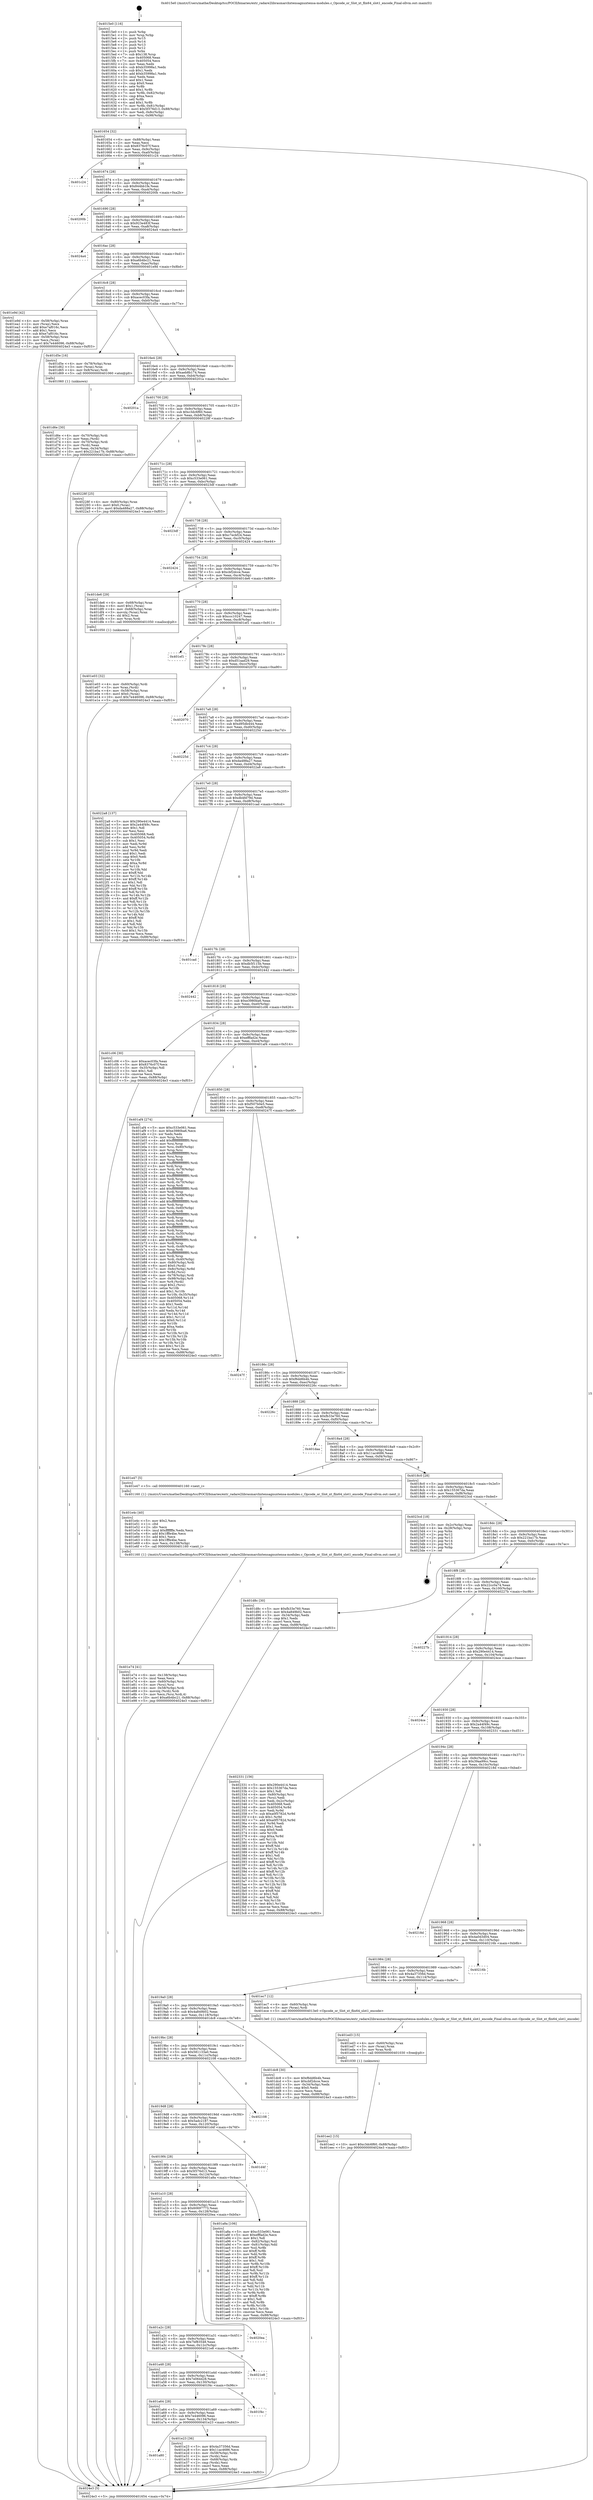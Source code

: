 digraph "0x4015e0" {
  label = "0x4015e0 (/mnt/c/Users/mathe/Desktop/tcc/POCII/binaries/extr_radare2librasmarchxtensagnuxtensa-modules.c_Opcode_or_Slot_xt_flix64_slot1_encode_Final-ollvm.out::main(0))"
  labelloc = "t"
  node[shape=record]

  Entry [label="",width=0.3,height=0.3,shape=circle,fillcolor=black,style=filled]
  "0x401654" [label="{
     0x401654 [32]\l
     | [instrs]\l
     &nbsp;&nbsp;0x401654 \<+6\>: mov -0x88(%rbp),%eax\l
     &nbsp;&nbsp;0x40165a \<+2\>: mov %eax,%ecx\l
     &nbsp;&nbsp;0x40165c \<+6\>: sub $0x8376c07f,%ecx\l
     &nbsp;&nbsp;0x401662 \<+6\>: mov %eax,-0x9c(%rbp)\l
     &nbsp;&nbsp;0x401668 \<+6\>: mov %ecx,-0xa0(%rbp)\l
     &nbsp;&nbsp;0x40166e \<+6\>: je 0000000000401c24 \<main+0x644\>\l
  }"]
  "0x401c24" [label="{
     0x401c24\l
  }", style=dashed]
  "0x401674" [label="{
     0x401674 [28]\l
     | [instrs]\l
     &nbsp;&nbsp;0x401674 \<+5\>: jmp 0000000000401679 \<main+0x99\>\l
     &nbsp;&nbsp;0x401679 \<+6\>: mov -0x9c(%rbp),%eax\l
     &nbsp;&nbsp;0x40167f \<+5\>: sub $0x844bb1fe,%eax\l
     &nbsp;&nbsp;0x401684 \<+6\>: mov %eax,-0xa4(%rbp)\l
     &nbsp;&nbsp;0x40168a \<+6\>: je 000000000040200b \<main+0xa2b\>\l
  }"]
  Exit [label="",width=0.3,height=0.3,shape=circle,fillcolor=black,style=filled,peripheries=2]
  "0x40200b" [label="{
     0x40200b\l
  }", style=dashed]
  "0x401690" [label="{
     0x401690 [28]\l
     | [instrs]\l
     &nbsp;&nbsp;0x401690 \<+5\>: jmp 0000000000401695 \<main+0xb5\>\l
     &nbsp;&nbsp;0x401695 \<+6\>: mov -0x9c(%rbp),%eax\l
     &nbsp;&nbsp;0x40169b \<+5\>: sub $0x923e483f,%eax\l
     &nbsp;&nbsp;0x4016a0 \<+6\>: mov %eax,-0xa8(%rbp)\l
     &nbsp;&nbsp;0x4016a6 \<+6\>: je 00000000004024a4 \<main+0xec4\>\l
  }"]
  "0x401ee2" [label="{
     0x401ee2 [15]\l
     | [instrs]\l
     &nbsp;&nbsp;0x401ee2 \<+10\>: movl $0xc3dc6f60,-0x88(%rbp)\l
     &nbsp;&nbsp;0x401eec \<+5\>: jmp 00000000004024e3 \<main+0xf03\>\l
  }"]
  "0x4024a4" [label="{
     0x4024a4\l
  }", style=dashed]
  "0x4016ac" [label="{
     0x4016ac [28]\l
     | [instrs]\l
     &nbsp;&nbsp;0x4016ac \<+5\>: jmp 00000000004016b1 \<main+0xd1\>\l
     &nbsp;&nbsp;0x4016b1 \<+6\>: mov -0x9c(%rbp),%eax\l
     &nbsp;&nbsp;0x4016b7 \<+5\>: sub $0xa6b4bc21,%eax\l
     &nbsp;&nbsp;0x4016bc \<+6\>: mov %eax,-0xac(%rbp)\l
     &nbsp;&nbsp;0x4016c2 \<+6\>: je 0000000000401e9d \<main+0x8bd\>\l
  }"]
  "0x401ed3" [label="{
     0x401ed3 [15]\l
     | [instrs]\l
     &nbsp;&nbsp;0x401ed3 \<+4\>: mov -0x60(%rbp),%rax\l
     &nbsp;&nbsp;0x401ed7 \<+3\>: mov (%rax),%rax\l
     &nbsp;&nbsp;0x401eda \<+3\>: mov %rax,%rdi\l
     &nbsp;&nbsp;0x401edd \<+5\>: call 0000000000401030 \<free@plt\>\l
     | [calls]\l
     &nbsp;&nbsp;0x401030 \{1\} (unknown)\l
  }"]
  "0x401e9d" [label="{
     0x401e9d [42]\l
     | [instrs]\l
     &nbsp;&nbsp;0x401e9d \<+4\>: mov -0x58(%rbp),%rax\l
     &nbsp;&nbsp;0x401ea1 \<+2\>: mov (%rax),%ecx\l
     &nbsp;&nbsp;0x401ea3 \<+6\>: add $0xe7af016c,%ecx\l
     &nbsp;&nbsp;0x401ea9 \<+3\>: add $0x1,%ecx\l
     &nbsp;&nbsp;0x401eac \<+6\>: sub $0xe7af016c,%ecx\l
     &nbsp;&nbsp;0x401eb2 \<+4\>: mov -0x58(%rbp),%rax\l
     &nbsp;&nbsp;0x401eb6 \<+2\>: mov %ecx,(%rax)\l
     &nbsp;&nbsp;0x401eb8 \<+10\>: movl $0x7e446096,-0x88(%rbp)\l
     &nbsp;&nbsp;0x401ec2 \<+5\>: jmp 00000000004024e3 \<main+0xf03\>\l
  }"]
  "0x4016c8" [label="{
     0x4016c8 [28]\l
     | [instrs]\l
     &nbsp;&nbsp;0x4016c8 \<+5\>: jmp 00000000004016cd \<main+0xed\>\l
     &nbsp;&nbsp;0x4016cd \<+6\>: mov -0x9c(%rbp),%eax\l
     &nbsp;&nbsp;0x4016d3 \<+5\>: sub $0xacec03fa,%eax\l
     &nbsp;&nbsp;0x4016d8 \<+6\>: mov %eax,-0xb0(%rbp)\l
     &nbsp;&nbsp;0x4016de \<+6\>: je 0000000000401d5e \<main+0x77e\>\l
  }"]
  "0x401e74" [label="{
     0x401e74 [41]\l
     | [instrs]\l
     &nbsp;&nbsp;0x401e74 \<+6\>: mov -0x138(%rbp),%ecx\l
     &nbsp;&nbsp;0x401e7a \<+3\>: imul %eax,%ecx\l
     &nbsp;&nbsp;0x401e7d \<+4\>: mov -0x60(%rbp),%rsi\l
     &nbsp;&nbsp;0x401e81 \<+3\>: mov (%rsi),%rsi\l
     &nbsp;&nbsp;0x401e84 \<+4\>: mov -0x58(%rbp),%rdi\l
     &nbsp;&nbsp;0x401e88 \<+3\>: movslq (%rdi),%rdi\l
     &nbsp;&nbsp;0x401e8b \<+3\>: mov %ecx,(%rsi,%rdi,4)\l
     &nbsp;&nbsp;0x401e8e \<+10\>: movl $0xa6b4bc21,-0x88(%rbp)\l
     &nbsp;&nbsp;0x401e98 \<+5\>: jmp 00000000004024e3 \<main+0xf03\>\l
  }"]
  "0x401d5e" [label="{
     0x401d5e [16]\l
     | [instrs]\l
     &nbsp;&nbsp;0x401d5e \<+4\>: mov -0x78(%rbp),%rax\l
     &nbsp;&nbsp;0x401d62 \<+3\>: mov (%rax),%rax\l
     &nbsp;&nbsp;0x401d65 \<+4\>: mov 0x8(%rax),%rdi\l
     &nbsp;&nbsp;0x401d69 \<+5\>: call 0000000000401060 \<atoi@plt\>\l
     | [calls]\l
     &nbsp;&nbsp;0x401060 \{1\} (unknown)\l
  }"]
  "0x4016e4" [label="{
     0x4016e4 [28]\l
     | [instrs]\l
     &nbsp;&nbsp;0x4016e4 \<+5\>: jmp 00000000004016e9 \<main+0x109\>\l
     &nbsp;&nbsp;0x4016e9 \<+6\>: mov -0x9c(%rbp),%eax\l
     &nbsp;&nbsp;0x4016ef \<+5\>: sub $0xaeb8b174,%eax\l
     &nbsp;&nbsp;0x4016f4 \<+6\>: mov %eax,-0xb4(%rbp)\l
     &nbsp;&nbsp;0x4016fa \<+6\>: je 000000000040201a \<main+0xa3a\>\l
  }"]
  "0x401e4c" [label="{
     0x401e4c [40]\l
     | [instrs]\l
     &nbsp;&nbsp;0x401e4c \<+5\>: mov $0x2,%ecx\l
     &nbsp;&nbsp;0x401e51 \<+1\>: cltd\l
     &nbsp;&nbsp;0x401e52 \<+2\>: idiv %ecx\l
     &nbsp;&nbsp;0x401e54 \<+6\>: imul $0xfffffffe,%edx,%ecx\l
     &nbsp;&nbsp;0x401e5a \<+6\>: add $0x1fffe4be,%ecx\l
     &nbsp;&nbsp;0x401e60 \<+3\>: add $0x1,%ecx\l
     &nbsp;&nbsp;0x401e63 \<+6\>: sub $0x1fffe4be,%ecx\l
     &nbsp;&nbsp;0x401e69 \<+6\>: mov %ecx,-0x138(%rbp)\l
     &nbsp;&nbsp;0x401e6f \<+5\>: call 0000000000401160 \<next_i\>\l
     | [calls]\l
     &nbsp;&nbsp;0x401160 \{1\} (/mnt/c/Users/mathe/Desktop/tcc/POCII/binaries/extr_radare2librasmarchxtensagnuxtensa-modules.c_Opcode_or_Slot_xt_flix64_slot1_encode_Final-ollvm.out::next_i)\l
  }"]
  "0x40201a" [label="{
     0x40201a\l
  }", style=dashed]
  "0x401700" [label="{
     0x401700 [28]\l
     | [instrs]\l
     &nbsp;&nbsp;0x401700 \<+5\>: jmp 0000000000401705 \<main+0x125\>\l
     &nbsp;&nbsp;0x401705 \<+6\>: mov -0x9c(%rbp),%eax\l
     &nbsp;&nbsp;0x40170b \<+5\>: sub $0xc3dc6f60,%eax\l
     &nbsp;&nbsp;0x401710 \<+6\>: mov %eax,-0xb8(%rbp)\l
     &nbsp;&nbsp;0x401716 \<+6\>: je 000000000040228f \<main+0xcaf\>\l
  }"]
  "0x401a80" [label="{
     0x401a80\l
  }", style=dashed]
  "0x40228f" [label="{
     0x40228f [25]\l
     | [instrs]\l
     &nbsp;&nbsp;0x40228f \<+4\>: mov -0x80(%rbp),%rax\l
     &nbsp;&nbsp;0x402293 \<+6\>: movl $0x0,(%rax)\l
     &nbsp;&nbsp;0x402299 \<+10\>: movl $0xda488a27,-0x88(%rbp)\l
     &nbsp;&nbsp;0x4022a3 \<+5\>: jmp 00000000004024e3 \<main+0xf03\>\l
  }"]
  "0x40171c" [label="{
     0x40171c [28]\l
     | [instrs]\l
     &nbsp;&nbsp;0x40171c \<+5\>: jmp 0000000000401721 \<main+0x141\>\l
     &nbsp;&nbsp;0x401721 \<+6\>: mov -0x9c(%rbp),%eax\l
     &nbsp;&nbsp;0x401727 \<+5\>: sub $0xc533e061,%eax\l
     &nbsp;&nbsp;0x40172c \<+6\>: mov %eax,-0xbc(%rbp)\l
     &nbsp;&nbsp;0x401732 \<+6\>: je 00000000004023df \<main+0xdff\>\l
  }"]
  "0x401e23" [label="{
     0x401e23 [36]\l
     | [instrs]\l
     &nbsp;&nbsp;0x401e23 \<+5\>: mov $0x4a37356d,%eax\l
     &nbsp;&nbsp;0x401e28 \<+5\>: mov $0x11ac4686,%ecx\l
     &nbsp;&nbsp;0x401e2d \<+4\>: mov -0x58(%rbp),%rdx\l
     &nbsp;&nbsp;0x401e31 \<+2\>: mov (%rdx),%esi\l
     &nbsp;&nbsp;0x401e33 \<+4\>: mov -0x68(%rbp),%rdx\l
     &nbsp;&nbsp;0x401e37 \<+2\>: cmp (%rdx),%esi\l
     &nbsp;&nbsp;0x401e39 \<+3\>: cmovl %ecx,%eax\l
     &nbsp;&nbsp;0x401e3c \<+6\>: mov %eax,-0x88(%rbp)\l
     &nbsp;&nbsp;0x401e42 \<+5\>: jmp 00000000004024e3 \<main+0xf03\>\l
  }"]
  "0x4023df" [label="{
     0x4023df\l
  }", style=dashed]
  "0x401738" [label="{
     0x401738 [28]\l
     | [instrs]\l
     &nbsp;&nbsp;0x401738 \<+5\>: jmp 000000000040173d \<main+0x15d\>\l
     &nbsp;&nbsp;0x40173d \<+6\>: mov -0x9c(%rbp),%eax\l
     &nbsp;&nbsp;0x401743 \<+5\>: sub $0xc7ecbf24,%eax\l
     &nbsp;&nbsp;0x401748 \<+6\>: mov %eax,-0xc0(%rbp)\l
     &nbsp;&nbsp;0x40174e \<+6\>: je 0000000000402424 \<main+0xe44\>\l
  }"]
  "0x401a64" [label="{
     0x401a64 [28]\l
     | [instrs]\l
     &nbsp;&nbsp;0x401a64 \<+5\>: jmp 0000000000401a69 \<main+0x489\>\l
     &nbsp;&nbsp;0x401a69 \<+6\>: mov -0x9c(%rbp),%eax\l
     &nbsp;&nbsp;0x401a6f \<+5\>: sub $0x7e446096,%eax\l
     &nbsp;&nbsp;0x401a74 \<+6\>: mov %eax,-0x134(%rbp)\l
     &nbsp;&nbsp;0x401a7a \<+6\>: je 0000000000401e23 \<main+0x843\>\l
  }"]
  "0x402424" [label="{
     0x402424\l
  }", style=dashed]
  "0x401754" [label="{
     0x401754 [28]\l
     | [instrs]\l
     &nbsp;&nbsp;0x401754 \<+5\>: jmp 0000000000401759 \<main+0x179\>\l
     &nbsp;&nbsp;0x401759 \<+6\>: mov -0x9c(%rbp),%eax\l
     &nbsp;&nbsp;0x40175f \<+5\>: sub $0xcbf2dcce,%eax\l
     &nbsp;&nbsp;0x401764 \<+6\>: mov %eax,-0xc4(%rbp)\l
     &nbsp;&nbsp;0x40176a \<+6\>: je 0000000000401de6 \<main+0x806\>\l
  }"]
  "0x401f4c" [label="{
     0x401f4c\l
  }", style=dashed]
  "0x401de6" [label="{
     0x401de6 [29]\l
     | [instrs]\l
     &nbsp;&nbsp;0x401de6 \<+4\>: mov -0x68(%rbp),%rax\l
     &nbsp;&nbsp;0x401dea \<+6\>: movl $0x1,(%rax)\l
     &nbsp;&nbsp;0x401df0 \<+4\>: mov -0x68(%rbp),%rax\l
     &nbsp;&nbsp;0x401df4 \<+3\>: movslq (%rax),%rax\l
     &nbsp;&nbsp;0x401df7 \<+4\>: shl $0x2,%rax\l
     &nbsp;&nbsp;0x401dfb \<+3\>: mov %rax,%rdi\l
     &nbsp;&nbsp;0x401dfe \<+5\>: call 0000000000401050 \<malloc@plt\>\l
     | [calls]\l
     &nbsp;&nbsp;0x401050 \{1\} (unknown)\l
  }"]
  "0x401770" [label="{
     0x401770 [28]\l
     | [instrs]\l
     &nbsp;&nbsp;0x401770 \<+5\>: jmp 0000000000401775 \<main+0x195\>\l
     &nbsp;&nbsp;0x401775 \<+6\>: mov -0x9c(%rbp),%eax\l
     &nbsp;&nbsp;0x40177b \<+5\>: sub $0xccc10247,%eax\l
     &nbsp;&nbsp;0x401780 \<+6\>: mov %eax,-0xc8(%rbp)\l
     &nbsp;&nbsp;0x401786 \<+6\>: je 0000000000401ef1 \<main+0x911\>\l
  }"]
  "0x401a48" [label="{
     0x401a48 [28]\l
     | [instrs]\l
     &nbsp;&nbsp;0x401a48 \<+5\>: jmp 0000000000401a4d \<main+0x46d\>\l
     &nbsp;&nbsp;0x401a4d \<+6\>: mov -0x9c(%rbp),%eax\l
     &nbsp;&nbsp;0x401a53 \<+5\>: sub $0x7e064428,%eax\l
     &nbsp;&nbsp;0x401a58 \<+6\>: mov %eax,-0x130(%rbp)\l
     &nbsp;&nbsp;0x401a5e \<+6\>: je 0000000000401f4c \<main+0x96c\>\l
  }"]
  "0x401ef1" [label="{
     0x401ef1\l
  }", style=dashed]
  "0x40178c" [label="{
     0x40178c [28]\l
     | [instrs]\l
     &nbsp;&nbsp;0x40178c \<+5\>: jmp 0000000000401791 \<main+0x1b1\>\l
     &nbsp;&nbsp;0x401791 \<+6\>: mov -0x9c(%rbp),%eax\l
     &nbsp;&nbsp;0x401797 \<+5\>: sub $0xd51aad29,%eax\l
     &nbsp;&nbsp;0x40179c \<+6\>: mov %eax,-0xcc(%rbp)\l
     &nbsp;&nbsp;0x4017a2 \<+6\>: je 0000000000402070 \<main+0xa90\>\l
  }"]
  "0x4021e8" [label="{
     0x4021e8\l
  }", style=dashed]
  "0x402070" [label="{
     0x402070\l
  }", style=dashed]
  "0x4017a8" [label="{
     0x4017a8 [28]\l
     | [instrs]\l
     &nbsp;&nbsp;0x4017a8 \<+5\>: jmp 00000000004017ad \<main+0x1cd\>\l
     &nbsp;&nbsp;0x4017ad \<+6\>: mov -0x9c(%rbp),%eax\l
     &nbsp;&nbsp;0x4017b3 \<+5\>: sub $0xd95db444,%eax\l
     &nbsp;&nbsp;0x4017b8 \<+6\>: mov %eax,-0xd0(%rbp)\l
     &nbsp;&nbsp;0x4017be \<+6\>: je 000000000040225d \<main+0xc7d\>\l
  }"]
  "0x401a2c" [label="{
     0x401a2c [28]\l
     | [instrs]\l
     &nbsp;&nbsp;0x401a2c \<+5\>: jmp 0000000000401a31 \<main+0x451\>\l
     &nbsp;&nbsp;0x401a31 \<+6\>: mov -0x9c(%rbp),%eax\l
     &nbsp;&nbsp;0x401a37 \<+5\>: sub $0x7bf83548,%eax\l
     &nbsp;&nbsp;0x401a3c \<+6\>: mov %eax,-0x12c(%rbp)\l
     &nbsp;&nbsp;0x401a42 \<+6\>: je 00000000004021e8 \<main+0xc08\>\l
  }"]
  "0x40225d" [label="{
     0x40225d\l
  }", style=dashed]
  "0x4017c4" [label="{
     0x4017c4 [28]\l
     | [instrs]\l
     &nbsp;&nbsp;0x4017c4 \<+5\>: jmp 00000000004017c9 \<main+0x1e9\>\l
     &nbsp;&nbsp;0x4017c9 \<+6\>: mov -0x9c(%rbp),%eax\l
     &nbsp;&nbsp;0x4017cf \<+5\>: sub $0xda488a27,%eax\l
     &nbsp;&nbsp;0x4017d4 \<+6\>: mov %eax,-0xd4(%rbp)\l
     &nbsp;&nbsp;0x4017da \<+6\>: je 00000000004022a8 \<main+0xcc8\>\l
  }"]
  "0x4020ea" [label="{
     0x4020ea\l
  }", style=dashed]
  "0x4022a8" [label="{
     0x4022a8 [137]\l
     | [instrs]\l
     &nbsp;&nbsp;0x4022a8 \<+5\>: mov $0x290e4414,%eax\l
     &nbsp;&nbsp;0x4022ad \<+5\>: mov $0x2a44f49c,%ecx\l
     &nbsp;&nbsp;0x4022b2 \<+2\>: mov $0x1,%dl\l
     &nbsp;&nbsp;0x4022b4 \<+2\>: xor %esi,%esi\l
     &nbsp;&nbsp;0x4022b6 \<+7\>: mov 0x405068,%edi\l
     &nbsp;&nbsp;0x4022bd \<+8\>: mov 0x405054,%r8d\l
     &nbsp;&nbsp;0x4022c5 \<+3\>: sub $0x1,%esi\l
     &nbsp;&nbsp;0x4022c8 \<+3\>: mov %edi,%r9d\l
     &nbsp;&nbsp;0x4022cb \<+3\>: add %esi,%r9d\l
     &nbsp;&nbsp;0x4022ce \<+4\>: imul %r9d,%edi\l
     &nbsp;&nbsp;0x4022d2 \<+3\>: and $0x1,%edi\l
     &nbsp;&nbsp;0x4022d5 \<+3\>: cmp $0x0,%edi\l
     &nbsp;&nbsp;0x4022d8 \<+4\>: sete %r10b\l
     &nbsp;&nbsp;0x4022dc \<+4\>: cmp $0xa,%r8d\l
     &nbsp;&nbsp;0x4022e0 \<+4\>: setl %r11b\l
     &nbsp;&nbsp;0x4022e4 \<+3\>: mov %r10b,%bl\l
     &nbsp;&nbsp;0x4022e7 \<+3\>: xor $0xff,%bl\l
     &nbsp;&nbsp;0x4022ea \<+3\>: mov %r11b,%r14b\l
     &nbsp;&nbsp;0x4022ed \<+4\>: xor $0xff,%r14b\l
     &nbsp;&nbsp;0x4022f1 \<+3\>: xor $0x1,%dl\l
     &nbsp;&nbsp;0x4022f4 \<+3\>: mov %bl,%r15b\l
     &nbsp;&nbsp;0x4022f7 \<+4\>: and $0xff,%r15b\l
     &nbsp;&nbsp;0x4022fb \<+3\>: and %dl,%r10b\l
     &nbsp;&nbsp;0x4022fe \<+3\>: mov %r14b,%r12b\l
     &nbsp;&nbsp;0x402301 \<+4\>: and $0xff,%r12b\l
     &nbsp;&nbsp;0x402305 \<+3\>: and %dl,%r11b\l
     &nbsp;&nbsp;0x402308 \<+3\>: or %r10b,%r15b\l
     &nbsp;&nbsp;0x40230b \<+3\>: or %r11b,%r12b\l
     &nbsp;&nbsp;0x40230e \<+3\>: xor %r12b,%r15b\l
     &nbsp;&nbsp;0x402311 \<+3\>: or %r14b,%bl\l
     &nbsp;&nbsp;0x402314 \<+3\>: xor $0xff,%bl\l
     &nbsp;&nbsp;0x402317 \<+3\>: or $0x1,%dl\l
     &nbsp;&nbsp;0x40231a \<+2\>: and %dl,%bl\l
     &nbsp;&nbsp;0x40231c \<+3\>: or %bl,%r15b\l
     &nbsp;&nbsp;0x40231f \<+4\>: test $0x1,%r15b\l
     &nbsp;&nbsp;0x402323 \<+3\>: cmovne %ecx,%eax\l
     &nbsp;&nbsp;0x402326 \<+6\>: mov %eax,-0x88(%rbp)\l
     &nbsp;&nbsp;0x40232c \<+5\>: jmp 00000000004024e3 \<main+0xf03\>\l
  }"]
  "0x4017e0" [label="{
     0x4017e0 [28]\l
     | [instrs]\l
     &nbsp;&nbsp;0x4017e0 \<+5\>: jmp 00000000004017e5 \<main+0x205\>\l
     &nbsp;&nbsp;0x4017e5 \<+6\>: mov -0x9c(%rbp),%eax\l
     &nbsp;&nbsp;0x4017eb \<+5\>: sub $0xdb4fd79d,%eax\l
     &nbsp;&nbsp;0x4017f0 \<+6\>: mov %eax,-0xd8(%rbp)\l
     &nbsp;&nbsp;0x4017f6 \<+6\>: je 0000000000401cad \<main+0x6cd\>\l
  }"]
  "0x401e03" [label="{
     0x401e03 [32]\l
     | [instrs]\l
     &nbsp;&nbsp;0x401e03 \<+4\>: mov -0x60(%rbp),%rdi\l
     &nbsp;&nbsp;0x401e07 \<+3\>: mov %rax,(%rdi)\l
     &nbsp;&nbsp;0x401e0a \<+4\>: mov -0x58(%rbp),%rax\l
     &nbsp;&nbsp;0x401e0e \<+6\>: movl $0x0,(%rax)\l
     &nbsp;&nbsp;0x401e14 \<+10\>: movl $0x7e446096,-0x88(%rbp)\l
     &nbsp;&nbsp;0x401e1e \<+5\>: jmp 00000000004024e3 \<main+0xf03\>\l
  }"]
  "0x401cad" [label="{
     0x401cad\l
  }", style=dashed]
  "0x4017fc" [label="{
     0x4017fc [28]\l
     | [instrs]\l
     &nbsp;&nbsp;0x4017fc \<+5\>: jmp 0000000000401801 \<main+0x221\>\l
     &nbsp;&nbsp;0x401801 \<+6\>: mov -0x9c(%rbp),%eax\l
     &nbsp;&nbsp;0x401807 \<+5\>: sub $0xdb5f115b,%eax\l
     &nbsp;&nbsp;0x40180c \<+6\>: mov %eax,-0xdc(%rbp)\l
     &nbsp;&nbsp;0x401812 \<+6\>: je 0000000000402442 \<main+0xe62\>\l
  }"]
  "0x401d6e" [label="{
     0x401d6e [30]\l
     | [instrs]\l
     &nbsp;&nbsp;0x401d6e \<+4\>: mov -0x70(%rbp),%rdi\l
     &nbsp;&nbsp;0x401d72 \<+2\>: mov %eax,(%rdi)\l
     &nbsp;&nbsp;0x401d74 \<+4\>: mov -0x70(%rbp),%rdi\l
     &nbsp;&nbsp;0x401d78 \<+2\>: mov (%rdi),%eax\l
     &nbsp;&nbsp;0x401d7a \<+3\>: mov %eax,-0x34(%rbp)\l
     &nbsp;&nbsp;0x401d7d \<+10\>: movl $0x221ba17b,-0x88(%rbp)\l
     &nbsp;&nbsp;0x401d87 \<+5\>: jmp 00000000004024e3 \<main+0xf03\>\l
  }"]
  "0x402442" [label="{
     0x402442\l
  }", style=dashed]
  "0x401818" [label="{
     0x401818 [28]\l
     | [instrs]\l
     &nbsp;&nbsp;0x401818 \<+5\>: jmp 000000000040181d \<main+0x23d\>\l
     &nbsp;&nbsp;0x40181d \<+6\>: mov -0x9c(%rbp),%eax\l
     &nbsp;&nbsp;0x401823 \<+5\>: sub $0xe3980ba6,%eax\l
     &nbsp;&nbsp;0x401828 \<+6\>: mov %eax,-0xe0(%rbp)\l
     &nbsp;&nbsp;0x40182e \<+6\>: je 0000000000401c06 \<main+0x626\>\l
  }"]
  "0x4015e0" [label="{
     0x4015e0 [116]\l
     | [instrs]\l
     &nbsp;&nbsp;0x4015e0 \<+1\>: push %rbp\l
     &nbsp;&nbsp;0x4015e1 \<+3\>: mov %rsp,%rbp\l
     &nbsp;&nbsp;0x4015e4 \<+2\>: push %r15\l
     &nbsp;&nbsp;0x4015e6 \<+2\>: push %r14\l
     &nbsp;&nbsp;0x4015e8 \<+2\>: push %r13\l
     &nbsp;&nbsp;0x4015ea \<+2\>: push %r12\l
     &nbsp;&nbsp;0x4015ec \<+1\>: push %rbx\l
     &nbsp;&nbsp;0x4015ed \<+7\>: sub $0x138,%rsp\l
     &nbsp;&nbsp;0x4015f4 \<+7\>: mov 0x405068,%eax\l
     &nbsp;&nbsp;0x4015fb \<+7\>: mov 0x405054,%ecx\l
     &nbsp;&nbsp;0x401602 \<+2\>: mov %eax,%edx\l
     &nbsp;&nbsp;0x401604 \<+6\>: sub $0xb35998a1,%edx\l
     &nbsp;&nbsp;0x40160a \<+3\>: sub $0x1,%edx\l
     &nbsp;&nbsp;0x40160d \<+6\>: add $0xb35998a1,%edx\l
     &nbsp;&nbsp;0x401613 \<+3\>: imul %edx,%eax\l
     &nbsp;&nbsp;0x401616 \<+3\>: and $0x1,%eax\l
     &nbsp;&nbsp;0x401619 \<+3\>: cmp $0x0,%eax\l
     &nbsp;&nbsp;0x40161c \<+4\>: sete %r8b\l
     &nbsp;&nbsp;0x401620 \<+4\>: and $0x1,%r8b\l
     &nbsp;&nbsp;0x401624 \<+7\>: mov %r8b,-0x82(%rbp)\l
     &nbsp;&nbsp;0x40162b \<+3\>: cmp $0xa,%ecx\l
     &nbsp;&nbsp;0x40162e \<+4\>: setl %r8b\l
     &nbsp;&nbsp;0x401632 \<+4\>: and $0x1,%r8b\l
     &nbsp;&nbsp;0x401636 \<+7\>: mov %r8b,-0x81(%rbp)\l
     &nbsp;&nbsp;0x40163d \<+10\>: movl $0x5f376d13,-0x88(%rbp)\l
     &nbsp;&nbsp;0x401647 \<+6\>: mov %edi,-0x8c(%rbp)\l
     &nbsp;&nbsp;0x40164d \<+7\>: mov %rsi,-0x98(%rbp)\l
  }"]
  "0x401c06" [label="{
     0x401c06 [30]\l
     | [instrs]\l
     &nbsp;&nbsp;0x401c06 \<+5\>: mov $0xacec03fa,%eax\l
     &nbsp;&nbsp;0x401c0b \<+5\>: mov $0x8376c07f,%ecx\l
     &nbsp;&nbsp;0x401c10 \<+3\>: mov -0x35(%rbp),%dl\l
     &nbsp;&nbsp;0x401c13 \<+3\>: test $0x1,%dl\l
     &nbsp;&nbsp;0x401c16 \<+3\>: cmovne %ecx,%eax\l
     &nbsp;&nbsp;0x401c19 \<+6\>: mov %eax,-0x88(%rbp)\l
     &nbsp;&nbsp;0x401c1f \<+5\>: jmp 00000000004024e3 \<main+0xf03\>\l
  }"]
  "0x401834" [label="{
     0x401834 [28]\l
     | [instrs]\l
     &nbsp;&nbsp;0x401834 \<+5\>: jmp 0000000000401839 \<main+0x259\>\l
     &nbsp;&nbsp;0x401839 \<+6\>: mov -0x9c(%rbp),%eax\l
     &nbsp;&nbsp;0x40183f \<+5\>: sub $0xefffad2e,%eax\l
     &nbsp;&nbsp;0x401844 \<+6\>: mov %eax,-0xe4(%rbp)\l
     &nbsp;&nbsp;0x40184a \<+6\>: je 0000000000401af4 \<main+0x514\>\l
  }"]
  "0x4024e3" [label="{
     0x4024e3 [5]\l
     | [instrs]\l
     &nbsp;&nbsp;0x4024e3 \<+5\>: jmp 0000000000401654 \<main+0x74\>\l
  }"]
  "0x401af4" [label="{
     0x401af4 [274]\l
     | [instrs]\l
     &nbsp;&nbsp;0x401af4 \<+5\>: mov $0xc533e061,%eax\l
     &nbsp;&nbsp;0x401af9 \<+5\>: mov $0xe3980ba6,%ecx\l
     &nbsp;&nbsp;0x401afe \<+2\>: xor %edx,%edx\l
     &nbsp;&nbsp;0x401b00 \<+3\>: mov %rsp,%rsi\l
     &nbsp;&nbsp;0x401b03 \<+4\>: add $0xfffffffffffffff0,%rsi\l
     &nbsp;&nbsp;0x401b07 \<+3\>: mov %rsi,%rsp\l
     &nbsp;&nbsp;0x401b0a \<+4\>: mov %rsi,-0x80(%rbp)\l
     &nbsp;&nbsp;0x401b0e \<+3\>: mov %rsp,%rsi\l
     &nbsp;&nbsp;0x401b11 \<+4\>: add $0xfffffffffffffff0,%rsi\l
     &nbsp;&nbsp;0x401b15 \<+3\>: mov %rsi,%rsp\l
     &nbsp;&nbsp;0x401b18 \<+3\>: mov %rsp,%rdi\l
     &nbsp;&nbsp;0x401b1b \<+4\>: add $0xfffffffffffffff0,%rdi\l
     &nbsp;&nbsp;0x401b1f \<+3\>: mov %rdi,%rsp\l
     &nbsp;&nbsp;0x401b22 \<+4\>: mov %rdi,-0x78(%rbp)\l
     &nbsp;&nbsp;0x401b26 \<+3\>: mov %rsp,%rdi\l
     &nbsp;&nbsp;0x401b29 \<+4\>: add $0xfffffffffffffff0,%rdi\l
     &nbsp;&nbsp;0x401b2d \<+3\>: mov %rdi,%rsp\l
     &nbsp;&nbsp;0x401b30 \<+4\>: mov %rdi,-0x70(%rbp)\l
     &nbsp;&nbsp;0x401b34 \<+3\>: mov %rsp,%rdi\l
     &nbsp;&nbsp;0x401b37 \<+4\>: add $0xfffffffffffffff0,%rdi\l
     &nbsp;&nbsp;0x401b3b \<+3\>: mov %rdi,%rsp\l
     &nbsp;&nbsp;0x401b3e \<+4\>: mov %rdi,-0x68(%rbp)\l
     &nbsp;&nbsp;0x401b42 \<+3\>: mov %rsp,%rdi\l
     &nbsp;&nbsp;0x401b45 \<+4\>: add $0xfffffffffffffff0,%rdi\l
     &nbsp;&nbsp;0x401b49 \<+3\>: mov %rdi,%rsp\l
     &nbsp;&nbsp;0x401b4c \<+4\>: mov %rdi,-0x60(%rbp)\l
     &nbsp;&nbsp;0x401b50 \<+3\>: mov %rsp,%rdi\l
     &nbsp;&nbsp;0x401b53 \<+4\>: add $0xfffffffffffffff0,%rdi\l
     &nbsp;&nbsp;0x401b57 \<+3\>: mov %rdi,%rsp\l
     &nbsp;&nbsp;0x401b5a \<+4\>: mov %rdi,-0x58(%rbp)\l
     &nbsp;&nbsp;0x401b5e \<+3\>: mov %rsp,%rdi\l
     &nbsp;&nbsp;0x401b61 \<+4\>: add $0xfffffffffffffff0,%rdi\l
     &nbsp;&nbsp;0x401b65 \<+3\>: mov %rdi,%rsp\l
     &nbsp;&nbsp;0x401b68 \<+4\>: mov %rdi,-0x50(%rbp)\l
     &nbsp;&nbsp;0x401b6c \<+3\>: mov %rsp,%rdi\l
     &nbsp;&nbsp;0x401b6f \<+4\>: add $0xfffffffffffffff0,%rdi\l
     &nbsp;&nbsp;0x401b73 \<+3\>: mov %rdi,%rsp\l
     &nbsp;&nbsp;0x401b76 \<+4\>: mov %rdi,-0x48(%rbp)\l
     &nbsp;&nbsp;0x401b7a \<+3\>: mov %rsp,%rdi\l
     &nbsp;&nbsp;0x401b7d \<+4\>: add $0xfffffffffffffff0,%rdi\l
     &nbsp;&nbsp;0x401b81 \<+3\>: mov %rdi,%rsp\l
     &nbsp;&nbsp;0x401b84 \<+4\>: mov %rdi,-0x40(%rbp)\l
     &nbsp;&nbsp;0x401b88 \<+4\>: mov -0x80(%rbp),%rdi\l
     &nbsp;&nbsp;0x401b8c \<+6\>: movl $0x0,(%rdi)\l
     &nbsp;&nbsp;0x401b92 \<+7\>: mov -0x8c(%rbp),%r8d\l
     &nbsp;&nbsp;0x401b99 \<+3\>: mov %r8d,(%rsi)\l
     &nbsp;&nbsp;0x401b9c \<+4\>: mov -0x78(%rbp),%rdi\l
     &nbsp;&nbsp;0x401ba0 \<+7\>: mov -0x98(%rbp),%r9\l
     &nbsp;&nbsp;0x401ba7 \<+3\>: mov %r9,(%rdi)\l
     &nbsp;&nbsp;0x401baa \<+3\>: cmpl $0x2,(%rsi)\l
     &nbsp;&nbsp;0x401bad \<+4\>: setne %r10b\l
     &nbsp;&nbsp;0x401bb1 \<+4\>: and $0x1,%r10b\l
     &nbsp;&nbsp;0x401bb5 \<+4\>: mov %r10b,-0x35(%rbp)\l
     &nbsp;&nbsp;0x401bb9 \<+8\>: mov 0x405068,%r11d\l
     &nbsp;&nbsp;0x401bc1 \<+7\>: mov 0x405054,%ebx\l
     &nbsp;&nbsp;0x401bc8 \<+3\>: sub $0x1,%edx\l
     &nbsp;&nbsp;0x401bcb \<+3\>: mov %r11d,%r14d\l
     &nbsp;&nbsp;0x401bce \<+3\>: add %edx,%r14d\l
     &nbsp;&nbsp;0x401bd1 \<+4\>: imul %r14d,%r11d\l
     &nbsp;&nbsp;0x401bd5 \<+4\>: and $0x1,%r11d\l
     &nbsp;&nbsp;0x401bd9 \<+4\>: cmp $0x0,%r11d\l
     &nbsp;&nbsp;0x401bdd \<+4\>: sete %r10b\l
     &nbsp;&nbsp;0x401be1 \<+3\>: cmp $0xa,%ebx\l
     &nbsp;&nbsp;0x401be4 \<+4\>: setl %r15b\l
     &nbsp;&nbsp;0x401be8 \<+3\>: mov %r10b,%r12b\l
     &nbsp;&nbsp;0x401beb \<+3\>: and %r15b,%r12b\l
     &nbsp;&nbsp;0x401bee \<+3\>: xor %r15b,%r10b\l
     &nbsp;&nbsp;0x401bf1 \<+3\>: or %r10b,%r12b\l
     &nbsp;&nbsp;0x401bf4 \<+4\>: test $0x1,%r12b\l
     &nbsp;&nbsp;0x401bf8 \<+3\>: cmovne %ecx,%eax\l
     &nbsp;&nbsp;0x401bfb \<+6\>: mov %eax,-0x88(%rbp)\l
     &nbsp;&nbsp;0x401c01 \<+5\>: jmp 00000000004024e3 \<main+0xf03\>\l
  }"]
  "0x401850" [label="{
     0x401850 [28]\l
     | [instrs]\l
     &nbsp;&nbsp;0x401850 \<+5\>: jmp 0000000000401855 \<main+0x275\>\l
     &nbsp;&nbsp;0x401855 \<+6\>: mov -0x9c(%rbp),%eax\l
     &nbsp;&nbsp;0x40185b \<+5\>: sub $0xf507b0e5,%eax\l
     &nbsp;&nbsp;0x401860 \<+6\>: mov %eax,-0xe8(%rbp)\l
     &nbsp;&nbsp;0x401866 \<+6\>: je 000000000040247f \<main+0xe9f\>\l
  }"]
  "0x401a10" [label="{
     0x401a10 [28]\l
     | [instrs]\l
     &nbsp;&nbsp;0x401a10 \<+5\>: jmp 0000000000401a15 \<main+0x435\>\l
     &nbsp;&nbsp;0x401a15 \<+6\>: mov -0x9c(%rbp),%eax\l
     &nbsp;&nbsp;0x401a1b \<+5\>: sub $0x60697773,%eax\l
     &nbsp;&nbsp;0x401a20 \<+6\>: mov %eax,-0x128(%rbp)\l
     &nbsp;&nbsp;0x401a26 \<+6\>: je 00000000004020ea \<main+0xb0a\>\l
  }"]
  "0x40247f" [label="{
     0x40247f\l
  }", style=dashed]
  "0x40186c" [label="{
     0x40186c [28]\l
     | [instrs]\l
     &nbsp;&nbsp;0x40186c \<+5\>: jmp 0000000000401871 \<main+0x291\>\l
     &nbsp;&nbsp;0x401871 \<+6\>: mov -0x9c(%rbp),%eax\l
     &nbsp;&nbsp;0x401877 \<+5\>: sub $0xf6dd6b4b,%eax\l
     &nbsp;&nbsp;0x40187c \<+6\>: mov %eax,-0xec(%rbp)\l
     &nbsp;&nbsp;0x401882 \<+6\>: je 000000000040226c \<main+0xc8c\>\l
  }"]
  "0x401a8a" [label="{
     0x401a8a [106]\l
     | [instrs]\l
     &nbsp;&nbsp;0x401a8a \<+5\>: mov $0xc533e061,%eax\l
     &nbsp;&nbsp;0x401a8f \<+5\>: mov $0xefffad2e,%ecx\l
     &nbsp;&nbsp;0x401a94 \<+2\>: mov $0x1,%dl\l
     &nbsp;&nbsp;0x401a96 \<+7\>: mov -0x82(%rbp),%sil\l
     &nbsp;&nbsp;0x401a9d \<+7\>: mov -0x81(%rbp),%dil\l
     &nbsp;&nbsp;0x401aa4 \<+3\>: mov %sil,%r8b\l
     &nbsp;&nbsp;0x401aa7 \<+4\>: xor $0xff,%r8b\l
     &nbsp;&nbsp;0x401aab \<+3\>: mov %dil,%r9b\l
     &nbsp;&nbsp;0x401aae \<+4\>: xor $0xff,%r9b\l
     &nbsp;&nbsp;0x401ab2 \<+3\>: xor $0x1,%dl\l
     &nbsp;&nbsp;0x401ab5 \<+3\>: mov %r8b,%r10b\l
     &nbsp;&nbsp;0x401ab8 \<+4\>: and $0xff,%r10b\l
     &nbsp;&nbsp;0x401abc \<+3\>: and %dl,%sil\l
     &nbsp;&nbsp;0x401abf \<+3\>: mov %r9b,%r11b\l
     &nbsp;&nbsp;0x401ac2 \<+4\>: and $0xff,%r11b\l
     &nbsp;&nbsp;0x401ac6 \<+3\>: and %dl,%dil\l
     &nbsp;&nbsp;0x401ac9 \<+3\>: or %sil,%r10b\l
     &nbsp;&nbsp;0x401acc \<+3\>: or %dil,%r11b\l
     &nbsp;&nbsp;0x401acf \<+3\>: xor %r11b,%r10b\l
     &nbsp;&nbsp;0x401ad2 \<+3\>: or %r9b,%r8b\l
     &nbsp;&nbsp;0x401ad5 \<+4\>: xor $0xff,%r8b\l
     &nbsp;&nbsp;0x401ad9 \<+3\>: or $0x1,%dl\l
     &nbsp;&nbsp;0x401adc \<+3\>: and %dl,%r8b\l
     &nbsp;&nbsp;0x401adf \<+3\>: or %r8b,%r10b\l
     &nbsp;&nbsp;0x401ae2 \<+4\>: test $0x1,%r10b\l
     &nbsp;&nbsp;0x401ae6 \<+3\>: cmovne %ecx,%eax\l
     &nbsp;&nbsp;0x401ae9 \<+6\>: mov %eax,-0x88(%rbp)\l
     &nbsp;&nbsp;0x401aef \<+5\>: jmp 00000000004024e3 \<main+0xf03\>\l
  }"]
  "0x40226c" [label="{
     0x40226c\l
  }", style=dashed]
  "0x401888" [label="{
     0x401888 [28]\l
     | [instrs]\l
     &nbsp;&nbsp;0x401888 \<+5\>: jmp 000000000040188d \<main+0x2ad\>\l
     &nbsp;&nbsp;0x40188d \<+6\>: mov -0x9c(%rbp),%eax\l
     &nbsp;&nbsp;0x401893 \<+5\>: sub $0xfb33e760,%eax\l
     &nbsp;&nbsp;0x401898 \<+6\>: mov %eax,-0xf0(%rbp)\l
     &nbsp;&nbsp;0x40189e \<+6\>: je 0000000000401daa \<main+0x7ca\>\l
  }"]
  "0x4019f4" [label="{
     0x4019f4 [28]\l
     | [instrs]\l
     &nbsp;&nbsp;0x4019f4 \<+5\>: jmp 00000000004019f9 \<main+0x419\>\l
     &nbsp;&nbsp;0x4019f9 \<+6\>: mov -0x9c(%rbp),%eax\l
     &nbsp;&nbsp;0x4019ff \<+5\>: sub $0x5f376d13,%eax\l
     &nbsp;&nbsp;0x401a04 \<+6\>: mov %eax,-0x124(%rbp)\l
     &nbsp;&nbsp;0x401a0a \<+6\>: je 0000000000401a8a \<main+0x4aa\>\l
  }"]
  "0x401daa" [label="{
     0x401daa\l
  }", style=dashed]
  "0x4018a4" [label="{
     0x4018a4 [28]\l
     | [instrs]\l
     &nbsp;&nbsp;0x4018a4 \<+5\>: jmp 00000000004018a9 \<main+0x2c9\>\l
     &nbsp;&nbsp;0x4018a9 \<+6\>: mov -0x9c(%rbp),%eax\l
     &nbsp;&nbsp;0x4018af \<+5\>: sub $0x11ac4686,%eax\l
     &nbsp;&nbsp;0x4018b4 \<+6\>: mov %eax,-0xf4(%rbp)\l
     &nbsp;&nbsp;0x4018ba \<+6\>: je 0000000000401e47 \<main+0x867\>\l
  }"]
  "0x401d4f" [label="{
     0x401d4f\l
  }", style=dashed]
  "0x401e47" [label="{
     0x401e47 [5]\l
     | [instrs]\l
     &nbsp;&nbsp;0x401e47 \<+5\>: call 0000000000401160 \<next_i\>\l
     | [calls]\l
     &nbsp;&nbsp;0x401160 \{1\} (/mnt/c/Users/mathe/Desktop/tcc/POCII/binaries/extr_radare2librasmarchxtensagnuxtensa-modules.c_Opcode_or_Slot_xt_flix64_slot1_encode_Final-ollvm.out::next_i)\l
  }"]
  "0x4018c0" [label="{
     0x4018c0 [28]\l
     | [instrs]\l
     &nbsp;&nbsp;0x4018c0 \<+5\>: jmp 00000000004018c5 \<main+0x2e5\>\l
     &nbsp;&nbsp;0x4018c5 \<+6\>: mov -0x9c(%rbp),%eax\l
     &nbsp;&nbsp;0x4018cb \<+5\>: sub $0x155367da,%eax\l
     &nbsp;&nbsp;0x4018d0 \<+6\>: mov %eax,-0xf8(%rbp)\l
     &nbsp;&nbsp;0x4018d6 \<+6\>: je 00000000004023cd \<main+0xded\>\l
  }"]
  "0x4019d8" [label="{
     0x4019d8 [28]\l
     | [instrs]\l
     &nbsp;&nbsp;0x4019d8 \<+5\>: jmp 00000000004019dd \<main+0x3fd\>\l
     &nbsp;&nbsp;0x4019dd \<+6\>: mov -0x9c(%rbp),%eax\l
     &nbsp;&nbsp;0x4019e3 \<+5\>: sub $0x5adc2187,%eax\l
     &nbsp;&nbsp;0x4019e8 \<+6\>: mov %eax,-0x120(%rbp)\l
     &nbsp;&nbsp;0x4019ee \<+6\>: je 0000000000401d4f \<main+0x76f\>\l
  }"]
  "0x4023cd" [label="{
     0x4023cd [18]\l
     | [instrs]\l
     &nbsp;&nbsp;0x4023cd \<+3\>: mov -0x2c(%rbp),%eax\l
     &nbsp;&nbsp;0x4023d0 \<+4\>: lea -0x28(%rbp),%rsp\l
     &nbsp;&nbsp;0x4023d4 \<+1\>: pop %rbx\l
     &nbsp;&nbsp;0x4023d5 \<+2\>: pop %r12\l
     &nbsp;&nbsp;0x4023d7 \<+2\>: pop %r13\l
     &nbsp;&nbsp;0x4023d9 \<+2\>: pop %r14\l
     &nbsp;&nbsp;0x4023db \<+2\>: pop %r15\l
     &nbsp;&nbsp;0x4023dd \<+1\>: pop %rbp\l
     &nbsp;&nbsp;0x4023de \<+1\>: ret\l
  }"]
  "0x4018dc" [label="{
     0x4018dc [28]\l
     | [instrs]\l
     &nbsp;&nbsp;0x4018dc \<+5\>: jmp 00000000004018e1 \<main+0x301\>\l
     &nbsp;&nbsp;0x4018e1 \<+6\>: mov -0x9c(%rbp),%eax\l
     &nbsp;&nbsp;0x4018e7 \<+5\>: sub $0x221ba17b,%eax\l
     &nbsp;&nbsp;0x4018ec \<+6\>: mov %eax,-0xfc(%rbp)\l
     &nbsp;&nbsp;0x4018f2 \<+6\>: je 0000000000401d8c \<main+0x7ac\>\l
  }"]
  "0x402108" [label="{
     0x402108\l
  }", style=dashed]
  "0x401d8c" [label="{
     0x401d8c [30]\l
     | [instrs]\l
     &nbsp;&nbsp;0x401d8c \<+5\>: mov $0xfb33e760,%eax\l
     &nbsp;&nbsp;0x401d91 \<+5\>: mov $0x4a849b02,%ecx\l
     &nbsp;&nbsp;0x401d96 \<+3\>: mov -0x34(%rbp),%edx\l
     &nbsp;&nbsp;0x401d99 \<+3\>: cmp $0x1,%edx\l
     &nbsp;&nbsp;0x401d9c \<+3\>: cmovl %ecx,%eax\l
     &nbsp;&nbsp;0x401d9f \<+6\>: mov %eax,-0x88(%rbp)\l
     &nbsp;&nbsp;0x401da5 \<+5\>: jmp 00000000004024e3 \<main+0xf03\>\l
  }"]
  "0x4018f8" [label="{
     0x4018f8 [28]\l
     | [instrs]\l
     &nbsp;&nbsp;0x4018f8 \<+5\>: jmp 00000000004018fd \<main+0x31d\>\l
     &nbsp;&nbsp;0x4018fd \<+6\>: mov -0x9c(%rbp),%eax\l
     &nbsp;&nbsp;0x401903 \<+5\>: sub $0x22cc0a74,%eax\l
     &nbsp;&nbsp;0x401908 \<+6\>: mov %eax,-0x100(%rbp)\l
     &nbsp;&nbsp;0x40190e \<+6\>: je 000000000040227b \<main+0xc9b\>\l
  }"]
  "0x4019bc" [label="{
     0x4019bc [28]\l
     | [instrs]\l
     &nbsp;&nbsp;0x4019bc \<+5\>: jmp 00000000004019c1 \<main+0x3e1\>\l
     &nbsp;&nbsp;0x4019c1 \<+6\>: mov -0x9c(%rbp),%eax\l
     &nbsp;&nbsp;0x4019c7 \<+5\>: sub $0x581133a0,%eax\l
     &nbsp;&nbsp;0x4019cc \<+6\>: mov %eax,-0x11c(%rbp)\l
     &nbsp;&nbsp;0x4019d2 \<+6\>: je 0000000000402108 \<main+0xb28\>\l
  }"]
  "0x40227b" [label="{
     0x40227b\l
  }", style=dashed]
  "0x401914" [label="{
     0x401914 [28]\l
     | [instrs]\l
     &nbsp;&nbsp;0x401914 \<+5\>: jmp 0000000000401919 \<main+0x339\>\l
     &nbsp;&nbsp;0x401919 \<+6\>: mov -0x9c(%rbp),%eax\l
     &nbsp;&nbsp;0x40191f \<+5\>: sub $0x290e4414,%eax\l
     &nbsp;&nbsp;0x401924 \<+6\>: mov %eax,-0x104(%rbp)\l
     &nbsp;&nbsp;0x40192a \<+6\>: je 00000000004024ce \<main+0xeee\>\l
  }"]
  "0x401dc8" [label="{
     0x401dc8 [30]\l
     | [instrs]\l
     &nbsp;&nbsp;0x401dc8 \<+5\>: mov $0xf6dd6b4b,%eax\l
     &nbsp;&nbsp;0x401dcd \<+5\>: mov $0xcbf2dcce,%ecx\l
     &nbsp;&nbsp;0x401dd2 \<+3\>: mov -0x34(%rbp),%edx\l
     &nbsp;&nbsp;0x401dd5 \<+3\>: cmp $0x0,%edx\l
     &nbsp;&nbsp;0x401dd8 \<+3\>: cmove %ecx,%eax\l
     &nbsp;&nbsp;0x401ddb \<+6\>: mov %eax,-0x88(%rbp)\l
     &nbsp;&nbsp;0x401de1 \<+5\>: jmp 00000000004024e3 \<main+0xf03\>\l
  }"]
  "0x4024ce" [label="{
     0x4024ce\l
  }", style=dashed]
  "0x401930" [label="{
     0x401930 [28]\l
     | [instrs]\l
     &nbsp;&nbsp;0x401930 \<+5\>: jmp 0000000000401935 \<main+0x355\>\l
     &nbsp;&nbsp;0x401935 \<+6\>: mov -0x9c(%rbp),%eax\l
     &nbsp;&nbsp;0x40193b \<+5\>: sub $0x2a44f49c,%eax\l
     &nbsp;&nbsp;0x401940 \<+6\>: mov %eax,-0x108(%rbp)\l
     &nbsp;&nbsp;0x401946 \<+6\>: je 0000000000402331 \<main+0xd51\>\l
  }"]
  "0x4019a0" [label="{
     0x4019a0 [28]\l
     | [instrs]\l
     &nbsp;&nbsp;0x4019a0 \<+5\>: jmp 00000000004019a5 \<main+0x3c5\>\l
     &nbsp;&nbsp;0x4019a5 \<+6\>: mov -0x9c(%rbp),%eax\l
     &nbsp;&nbsp;0x4019ab \<+5\>: sub $0x4a849b02,%eax\l
     &nbsp;&nbsp;0x4019b0 \<+6\>: mov %eax,-0x118(%rbp)\l
     &nbsp;&nbsp;0x4019b6 \<+6\>: je 0000000000401dc8 \<main+0x7e8\>\l
  }"]
  "0x402331" [label="{
     0x402331 [156]\l
     | [instrs]\l
     &nbsp;&nbsp;0x402331 \<+5\>: mov $0x290e4414,%eax\l
     &nbsp;&nbsp;0x402336 \<+5\>: mov $0x155367da,%ecx\l
     &nbsp;&nbsp;0x40233b \<+2\>: mov $0x1,%dl\l
     &nbsp;&nbsp;0x40233d \<+4\>: mov -0x80(%rbp),%rsi\l
     &nbsp;&nbsp;0x402341 \<+2\>: mov (%rsi),%edi\l
     &nbsp;&nbsp;0x402343 \<+3\>: mov %edi,-0x2c(%rbp)\l
     &nbsp;&nbsp;0x402346 \<+7\>: mov 0x405068,%edi\l
     &nbsp;&nbsp;0x40234d \<+8\>: mov 0x405054,%r8d\l
     &nbsp;&nbsp;0x402355 \<+3\>: mov %edi,%r9d\l
     &nbsp;&nbsp;0x402358 \<+7\>: sub $0xa0f5782d,%r9d\l
     &nbsp;&nbsp;0x40235f \<+4\>: sub $0x1,%r9d\l
     &nbsp;&nbsp;0x402363 \<+7\>: add $0xa0f5782d,%r9d\l
     &nbsp;&nbsp;0x40236a \<+4\>: imul %r9d,%edi\l
     &nbsp;&nbsp;0x40236e \<+3\>: and $0x1,%edi\l
     &nbsp;&nbsp;0x402371 \<+3\>: cmp $0x0,%edi\l
     &nbsp;&nbsp;0x402374 \<+4\>: sete %r10b\l
     &nbsp;&nbsp;0x402378 \<+4\>: cmp $0xa,%r8d\l
     &nbsp;&nbsp;0x40237c \<+4\>: setl %r11b\l
     &nbsp;&nbsp;0x402380 \<+3\>: mov %r10b,%bl\l
     &nbsp;&nbsp;0x402383 \<+3\>: xor $0xff,%bl\l
     &nbsp;&nbsp;0x402386 \<+3\>: mov %r11b,%r14b\l
     &nbsp;&nbsp;0x402389 \<+4\>: xor $0xff,%r14b\l
     &nbsp;&nbsp;0x40238d \<+3\>: xor $0x1,%dl\l
     &nbsp;&nbsp;0x402390 \<+3\>: mov %bl,%r15b\l
     &nbsp;&nbsp;0x402393 \<+4\>: and $0xff,%r15b\l
     &nbsp;&nbsp;0x402397 \<+3\>: and %dl,%r10b\l
     &nbsp;&nbsp;0x40239a \<+3\>: mov %r14b,%r12b\l
     &nbsp;&nbsp;0x40239d \<+4\>: and $0xff,%r12b\l
     &nbsp;&nbsp;0x4023a1 \<+3\>: and %dl,%r11b\l
     &nbsp;&nbsp;0x4023a4 \<+3\>: or %r10b,%r15b\l
     &nbsp;&nbsp;0x4023a7 \<+3\>: or %r11b,%r12b\l
     &nbsp;&nbsp;0x4023aa \<+3\>: xor %r12b,%r15b\l
     &nbsp;&nbsp;0x4023ad \<+3\>: or %r14b,%bl\l
     &nbsp;&nbsp;0x4023b0 \<+3\>: xor $0xff,%bl\l
     &nbsp;&nbsp;0x4023b3 \<+3\>: or $0x1,%dl\l
     &nbsp;&nbsp;0x4023b6 \<+2\>: and %dl,%bl\l
     &nbsp;&nbsp;0x4023b8 \<+3\>: or %bl,%r15b\l
     &nbsp;&nbsp;0x4023bb \<+4\>: test $0x1,%r15b\l
     &nbsp;&nbsp;0x4023bf \<+3\>: cmovne %ecx,%eax\l
     &nbsp;&nbsp;0x4023c2 \<+6\>: mov %eax,-0x88(%rbp)\l
     &nbsp;&nbsp;0x4023c8 \<+5\>: jmp 00000000004024e3 \<main+0xf03\>\l
  }"]
  "0x40194c" [label="{
     0x40194c [28]\l
     | [instrs]\l
     &nbsp;&nbsp;0x40194c \<+5\>: jmp 0000000000401951 \<main+0x371\>\l
     &nbsp;&nbsp;0x401951 \<+6\>: mov -0x9c(%rbp),%eax\l
     &nbsp;&nbsp;0x401957 \<+5\>: sub $0x39aa99cc,%eax\l
     &nbsp;&nbsp;0x40195c \<+6\>: mov %eax,-0x10c(%rbp)\l
     &nbsp;&nbsp;0x401962 \<+6\>: je 000000000040218d \<main+0xbad\>\l
  }"]
  "0x401ec7" [label="{
     0x401ec7 [12]\l
     | [instrs]\l
     &nbsp;&nbsp;0x401ec7 \<+4\>: mov -0x60(%rbp),%rax\l
     &nbsp;&nbsp;0x401ecb \<+3\>: mov (%rax),%rdi\l
     &nbsp;&nbsp;0x401ece \<+5\>: call 00000000004013e0 \<Opcode_or_Slot_xt_flix64_slot1_encode\>\l
     | [calls]\l
     &nbsp;&nbsp;0x4013e0 \{1\} (/mnt/c/Users/mathe/Desktop/tcc/POCII/binaries/extr_radare2librasmarchxtensagnuxtensa-modules.c_Opcode_or_Slot_xt_flix64_slot1_encode_Final-ollvm.out::Opcode_or_Slot_xt_flix64_slot1_encode)\l
  }"]
  "0x40218d" [label="{
     0x40218d\l
  }", style=dashed]
  "0x401968" [label="{
     0x401968 [28]\l
     | [instrs]\l
     &nbsp;&nbsp;0x401968 \<+5\>: jmp 000000000040196d \<main+0x38d\>\l
     &nbsp;&nbsp;0x40196d \<+6\>: mov -0x9c(%rbp),%eax\l
     &nbsp;&nbsp;0x401973 \<+5\>: sub $0x4a0d3d04,%eax\l
     &nbsp;&nbsp;0x401978 \<+6\>: mov %eax,-0x110(%rbp)\l
     &nbsp;&nbsp;0x40197e \<+6\>: je 000000000040216b \<main+0xb8b\>\l
  }"]
  "0x401984" [label="{
     0x401984 [28]\l
     | [instrs]\l
     &nbsp;&nbsp;0x401984 \<+5\>: jmp 0000000000401989 \<main+0x3a9\>\l
     &nbsp;&nbsp;0x401989 \<+6\>: mov -0x9c(%rbp),%eax\l
     &nbsp;&nbsp;0x40198f \<+5\>: sub $0x4a37356d,%eax\l
     &nbsp;&nbsp;0x401994 \<+6\>: mov %eax,-0x114(%rbp)\l
     &nbsp;&nbsp;0x40199a \<+6\>: je 0000000000401ec7 \<main+0x8e7\>\l
  }"]
  "0x40216b" [label="{
     0x40216b\l
  }", style=dashed]
  Entry -> "0x4015e0" [label=" 1"]
  "0x401654" -> "0x401c24" [label=" 0"]
  "0x401654" -> "0x401674" [label=" 16"]
  "0x4023cd" -> Exit [label=" 1"]
  "0x401674" -> "0x40200b" [label=" 0"]
  "0x401674" -> "0x401690" [label=" 16"]
  "0x402331" -> "0x4024e3" [label=" 1"]
  "0x401690" -> "0x4024a4" [label=" 0"]
  "0x401690" -> "0x4016ac" [label=" 16"]
  "0x4022a8" -> "0x4024e3" [label=" 1"]
  "0x4016ac" -> "0x401e9d" [label=" 1"]
  "0x4016ac" -> "0x4016c8" [label=" 15"]
  "0x40228f" -> "0x4024e3" [label=" 1"]
  "0x4016c8" -> "0x401d5e" [label=" 1"]
  "0x4016c8" -> "0x4016e4" [label=" 14"]
  "0x401ee2" -> "0x4024e3" [label=" 1"]
  "0x4016e4" -> "0x40201a" [label=" 0"]
  "0x4016e4" -> "0x401700" [label=" 14"]
  "0x401ed3" -> "0x401ee2" [label=" 1"]
  "0x401700" -> "0x40228f" [label=" 1"]
  "0x401700" -> "0x40171c" [label=" 13"]
  "0x401ec7" -> "0x401ed3" [label=" 1"]
  "0x40171c" -> "0x4023df" [label=" 0"]
  "0x40171c" -> "0x401738" [label=" 13"]
  "0x401e9d" -> "0x4024e3" [label=" 1"]
  "0x401738" -> "0x402424" [label=" 0"]
  "0x401738" -> "0x401754" [label=" 13"]
  "0x401e4c" -> "0x401e74" [label=" 1"]
  "0x401754" -> "0x401de6" [label=" 1"]
  "0x401754" -> "0x401770" [label=" 12"]
  "0x401e47" -> "0x401e4c" [label=" 1"]
  "0x401770" -> "0x401ef1" [label=" 0"]
  "0x401770" -> "0x40178c" [label=" 12"]
  "0x401a64" -> "0x401a80" [label=" 0"]
  "0x40178c" -> "0x402070" [label=" 0"]
  "0x40178c" -> "0x4017a8" [label=" 12"]
  "0x401a64" -> "0x401e23" [label=" 2"]
  "0x4017a8" -> "0x40225d" [label=" 0"]
  "0x4017a8" -> "0x4017c4" [label=" 12"]
  "0x401a48" -> "0x401a64" [label=" 2"]
  "0x4017c4" -> "0x4022a8" [label=" 1"]
  "0x4017c4" -> "0x4017e0" [label=" 11"]
  "0x401a48" -> "0x401f4c" [label=" 0"]
  "0x4017e0" -> "0x401cad" [label=" 0"]
  "0x4017e0" -> "0x4017fc" [label=" 11"]
  "0x401a2c" -> "0x401a48" [label=" 2"]
  "0x4017fc" -> "0x402442" [label=" 0"]
  "0x4017fc" -> "0x401818" [label=" 11"]
  "0x401a2c" -> "0x4021e8" [label=" 0"]
  "0x401818" -> "0x401c06" [label=" 1"]
  "0x401818" -> "0x401834" [label=" 10"]
  "0x401a10" -> "0x401a2c" [label=" 2"]
  "0x401834" -> "0x401af4" [label=" 1"]
  "0x401834" -> "0x401850" [label=" 9"]
  "0x401a10" -> "0x4020ea" [label=" 0"]
  "0x401850" -> "0x40247f" [label=" 0"]
  "0x401850" -> "0x40186c" [label=" 9"]
  "0x401e23" -> "0x4024e3" [label=" 2"]
  "0x40186c" -> "0x40226c" [label=" 0"]
  "0x40186c" -> "0x401888" [label=" 9"]
  "0x401e03" -> "0x4024e3" [label=" 1"]
  "0x401888" -> "0x401daa" [label=" 0"]
  "0x401888" -> "0x4018a4" [label=" 9"]
  "0x401dc8" -> "0x4024e3" [label=" 1"]
  "0x4018a4" -> "0x401e47" [label=" 1"]
  "0x4018a4" -> "0x4018c0" [label=" 8"]
  "0x401d8c" -> "0x4024e3" [label=" 1"]
  "0x4018c0" -> "0x4023cd" [label=" 1"]
  "0x4018c0" -> "0x4018dc" [label=" 7"]
  "0x401d5e" -> "0x401d6e" [label=" 1"]
  "0x4018dc" -> "0x401d8c" [label=" 1"]
  "0x4018dc" -> "0x4018f8" [label=" 6"]
  "0x401c06" -> "0x4024e3" [label=" 1"]
  "0x4018f8" -> "0x40227b" [label=" 0"]
  "0x4018f8" -> "0x401914" [label=" 6"]
  "0x401e74" -> "0x4024e3" [label=" 1"]
  "0x401914" -> "0x4024ce" [label=" 0"]
  "0x401914" -> "0x401930" [label=" 6"]
  "0x4024e3" -> "0x401654" [label=" 15"]
  "0x401930" -> "0x402331" [label=" 1"]
  "0x401930" -> "0x40194c" [label=" 5"]
  "0x401a8a" -> "0x4024e3" [label=" 1"]
  "0x40194c" -> "0x40218d" [label=" 0"]
  "0x40194c" -> "0x401968" [label=" 5"]
  "0x4019f4" -> "0x401a10" [label=" 2"]
  "0x401968" -> "0x40216b" [label=" 0"]
  "0x401968" -> "0x401984" [label=" 5"]
  "0x4019f4" -> "0x401a8a" [label=" 1"]
  "0x401984" -> "0x401ec7" [label=" 1"]
  "0x401984" -> "0x4019a0" [label=" 4"]
  "0x4015e0" -> "0x401654" [label=" 1"]
  "0x4019a0" -> "0x401dc8" [label=" 1"]
  "0x4019a0" -> "0x4019bc" [label=" 3"]
  "0x401af4" -> "0x4024e3" [label=" 1"]
  "0x4019bc" -> "0x402108" [label=" 0"]
  "0x4019bc" -> "0x4019d8" [label=" 3"]
  "0x401d6e" -> "0x4024e3" [label=" 1"]
  "0x4019d8" -> "0x401d4f" [label=" 0"]
  "0x4019d8" -> "0x4019f4" [label=" 3"]
  "0x401de6" -> "0x401e03" [label=" 1"]
}
